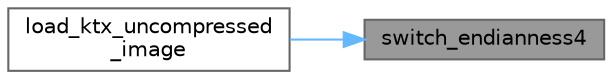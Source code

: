 digraph "switch_endianness4"
{
 // LATEX_PDF_SIZE
  bgcolor="transparent";
  edge [fontname=Helvetica,fontsize=10,labelfontname=Helvetica,labelfontsize=10];
  node [fontname=Helvetica,fontsize=10,shape=box,height=0.2,width=0.4];
  rankdir="RL";
  Node1 [id="Node000001",label="switch_endianness4",height=0.2,width=0.4,color="gray40", fillcolor="grey60", style="filled", fontcolor="black",tooltip="Swap endianness of N four byte values."];
  Node1 -> Node2 [id="edge2_Node000001_Node000002",dir="back",color="steelblue1",style="solid",tooltip=" "];
  Node2 [id="Node000002",label="load_ktx_uncompressed\l_image",height=0.2,width=0.4,color="grey40", fillcolor="white", style="filled",URL="$astcenccli__image__load__store_8cpp.html#ab345ab5e0d81313cee65f2bbd60fe33c",tooltip="Load an uncompressed KTX image using the local custom loader."];
}
